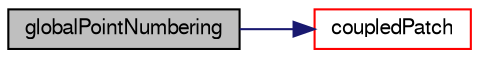 digraph "globalPointNumbering"
{
  bgcolor="transparent";
  edge [fontname="FreeSans",fontsize="10",labelfontname="FreeSans",labelfontsize="10"];
  node [fontname="FreeSans",fontsize="10",shape=record];
  rankdir="LR";
  Node2307 [label="globalPointNumbering",height=0.2,width=0.4,color="black", fillcolor="grey75", style="filled", fontcolor="black"];
  Node2307 -> Node2308 [color="midnightblue",fontsize="10",style="solid",fontname="FreeSans"];
  Node2308 [label="coupledPatch",height=0.2,width=0.4,color="red",URL="$a27334.html#adbf1d40edb1a4d9d7175cc03028a82e7",tooltip="Return patch of all coupled faces. "];
}
